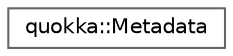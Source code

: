 digraph "Graphical Class Hierarchy"
{
 // LATEX_PDF_SIZE
  bgcolor="transparent";
  edge [fontname=Helvetica,fontsize=10,labelfontname=Helvetica,labelfontsize=10];
  node [fontname=Helvetica,fontsize=10,shape=box,height=0.2,width=0.4];
  rankdir="LR";
  Node0 [id="Node000000",label="quokka::Metadata",height=0.2,width=0.4,color="grey40", fillcolor="white", style="filled",URL="$classquokka_1_1Metadata.html",tooltip=" "];
}
